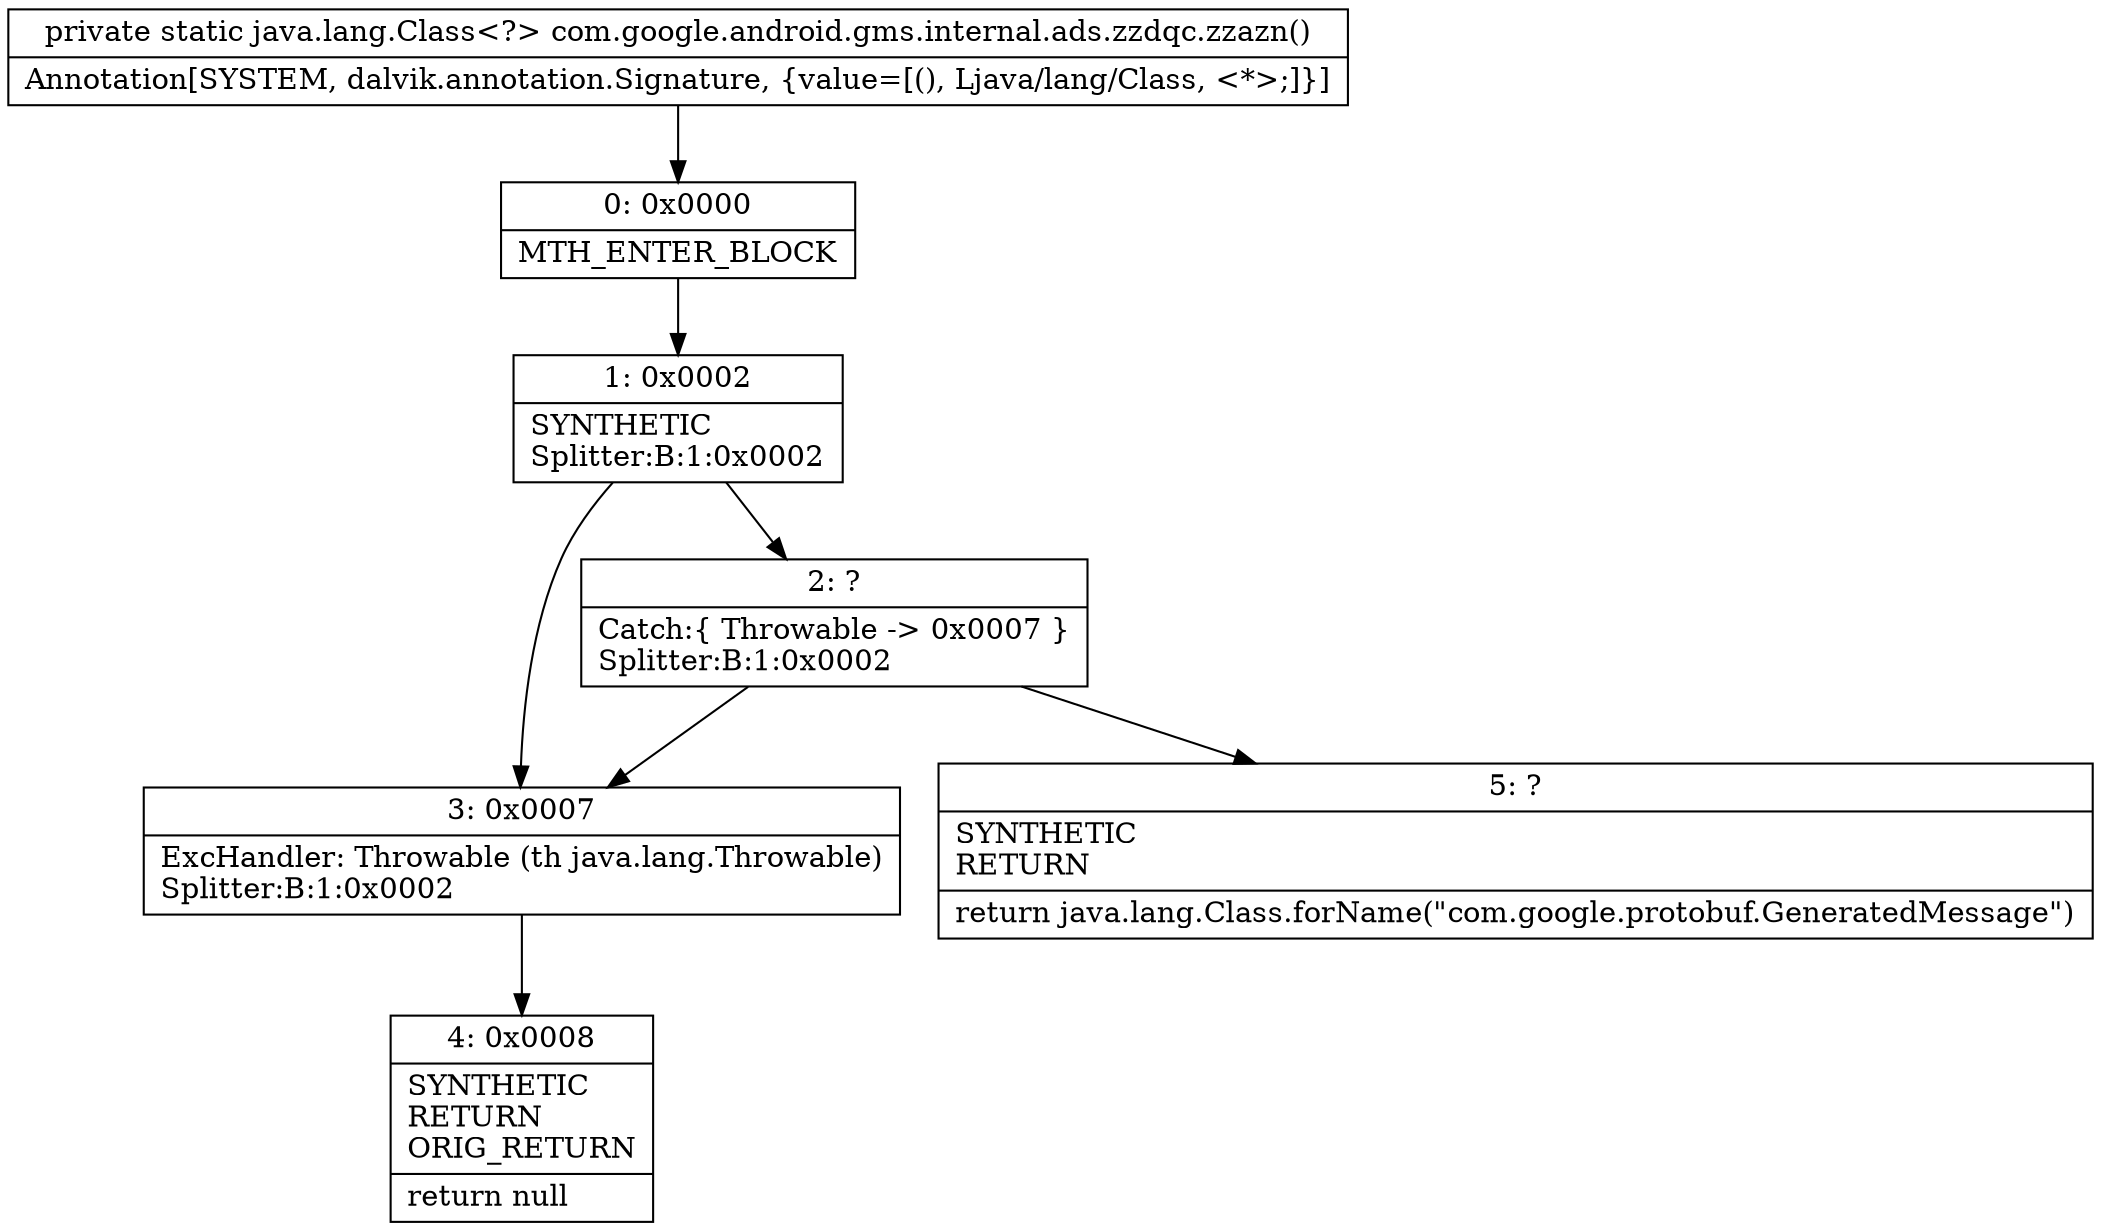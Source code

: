 digraph "CFG forcom.google.android.gms.internal.ads.zzdqc.zzazn()Ljava\/lang\/Class;" {
Node_0 [shape=record,label="{0\:\ 0x0000|MTH_ENTER_BLOCK\l}"];
Node_1 [shape=record,label="{1\:\ 0x0002|SYNTHETIC\lSplitter:B:1:0x0002\l}"];
Node_2 [shape=record,label="{2\:\ ?|Catch:\{ Throwable \-\> 0x0007 \}\lSplitter:B:1:0x0002\l}"];
Node_3 [shape=record,label="{3\:\ 0x0007|ExcHandler: Throwable (th java.lang.Throwable)\lSplitter:B:1:0x0002\l}"];
Node_4 [shape=record,label="{4\:\ 0x0008|SYNTHETIC\lRETURN\lORIG_RETURN\l|return null\l}"];
Node_5 [shape=record,label="{5\:\ ?|SYNTHETIC\lRETURN\l|return java.lang.Class.forName(\"com.google.protobuf.GeneratedMessage\")\l}"];
MethodNode[shape=record,label="{private static java.lang.Class\<?\> com.google.android.gms.internal.ads.zzdqc.zzazn()  | Annotation[SYSTEM, dalvik.annotation.Signature, \{value=[(), Ljava\/lang\/Class, \<*\>;]\}]\l}"];
MethodNode -> Node_0;
Node_0 -> Node_1;
Node_1 -> Node_2;
Node_1 -> Node_3;
Node_2 -> Node_3;
Node_2 -> Node_5;
Node_3 -> Node_4;
}

